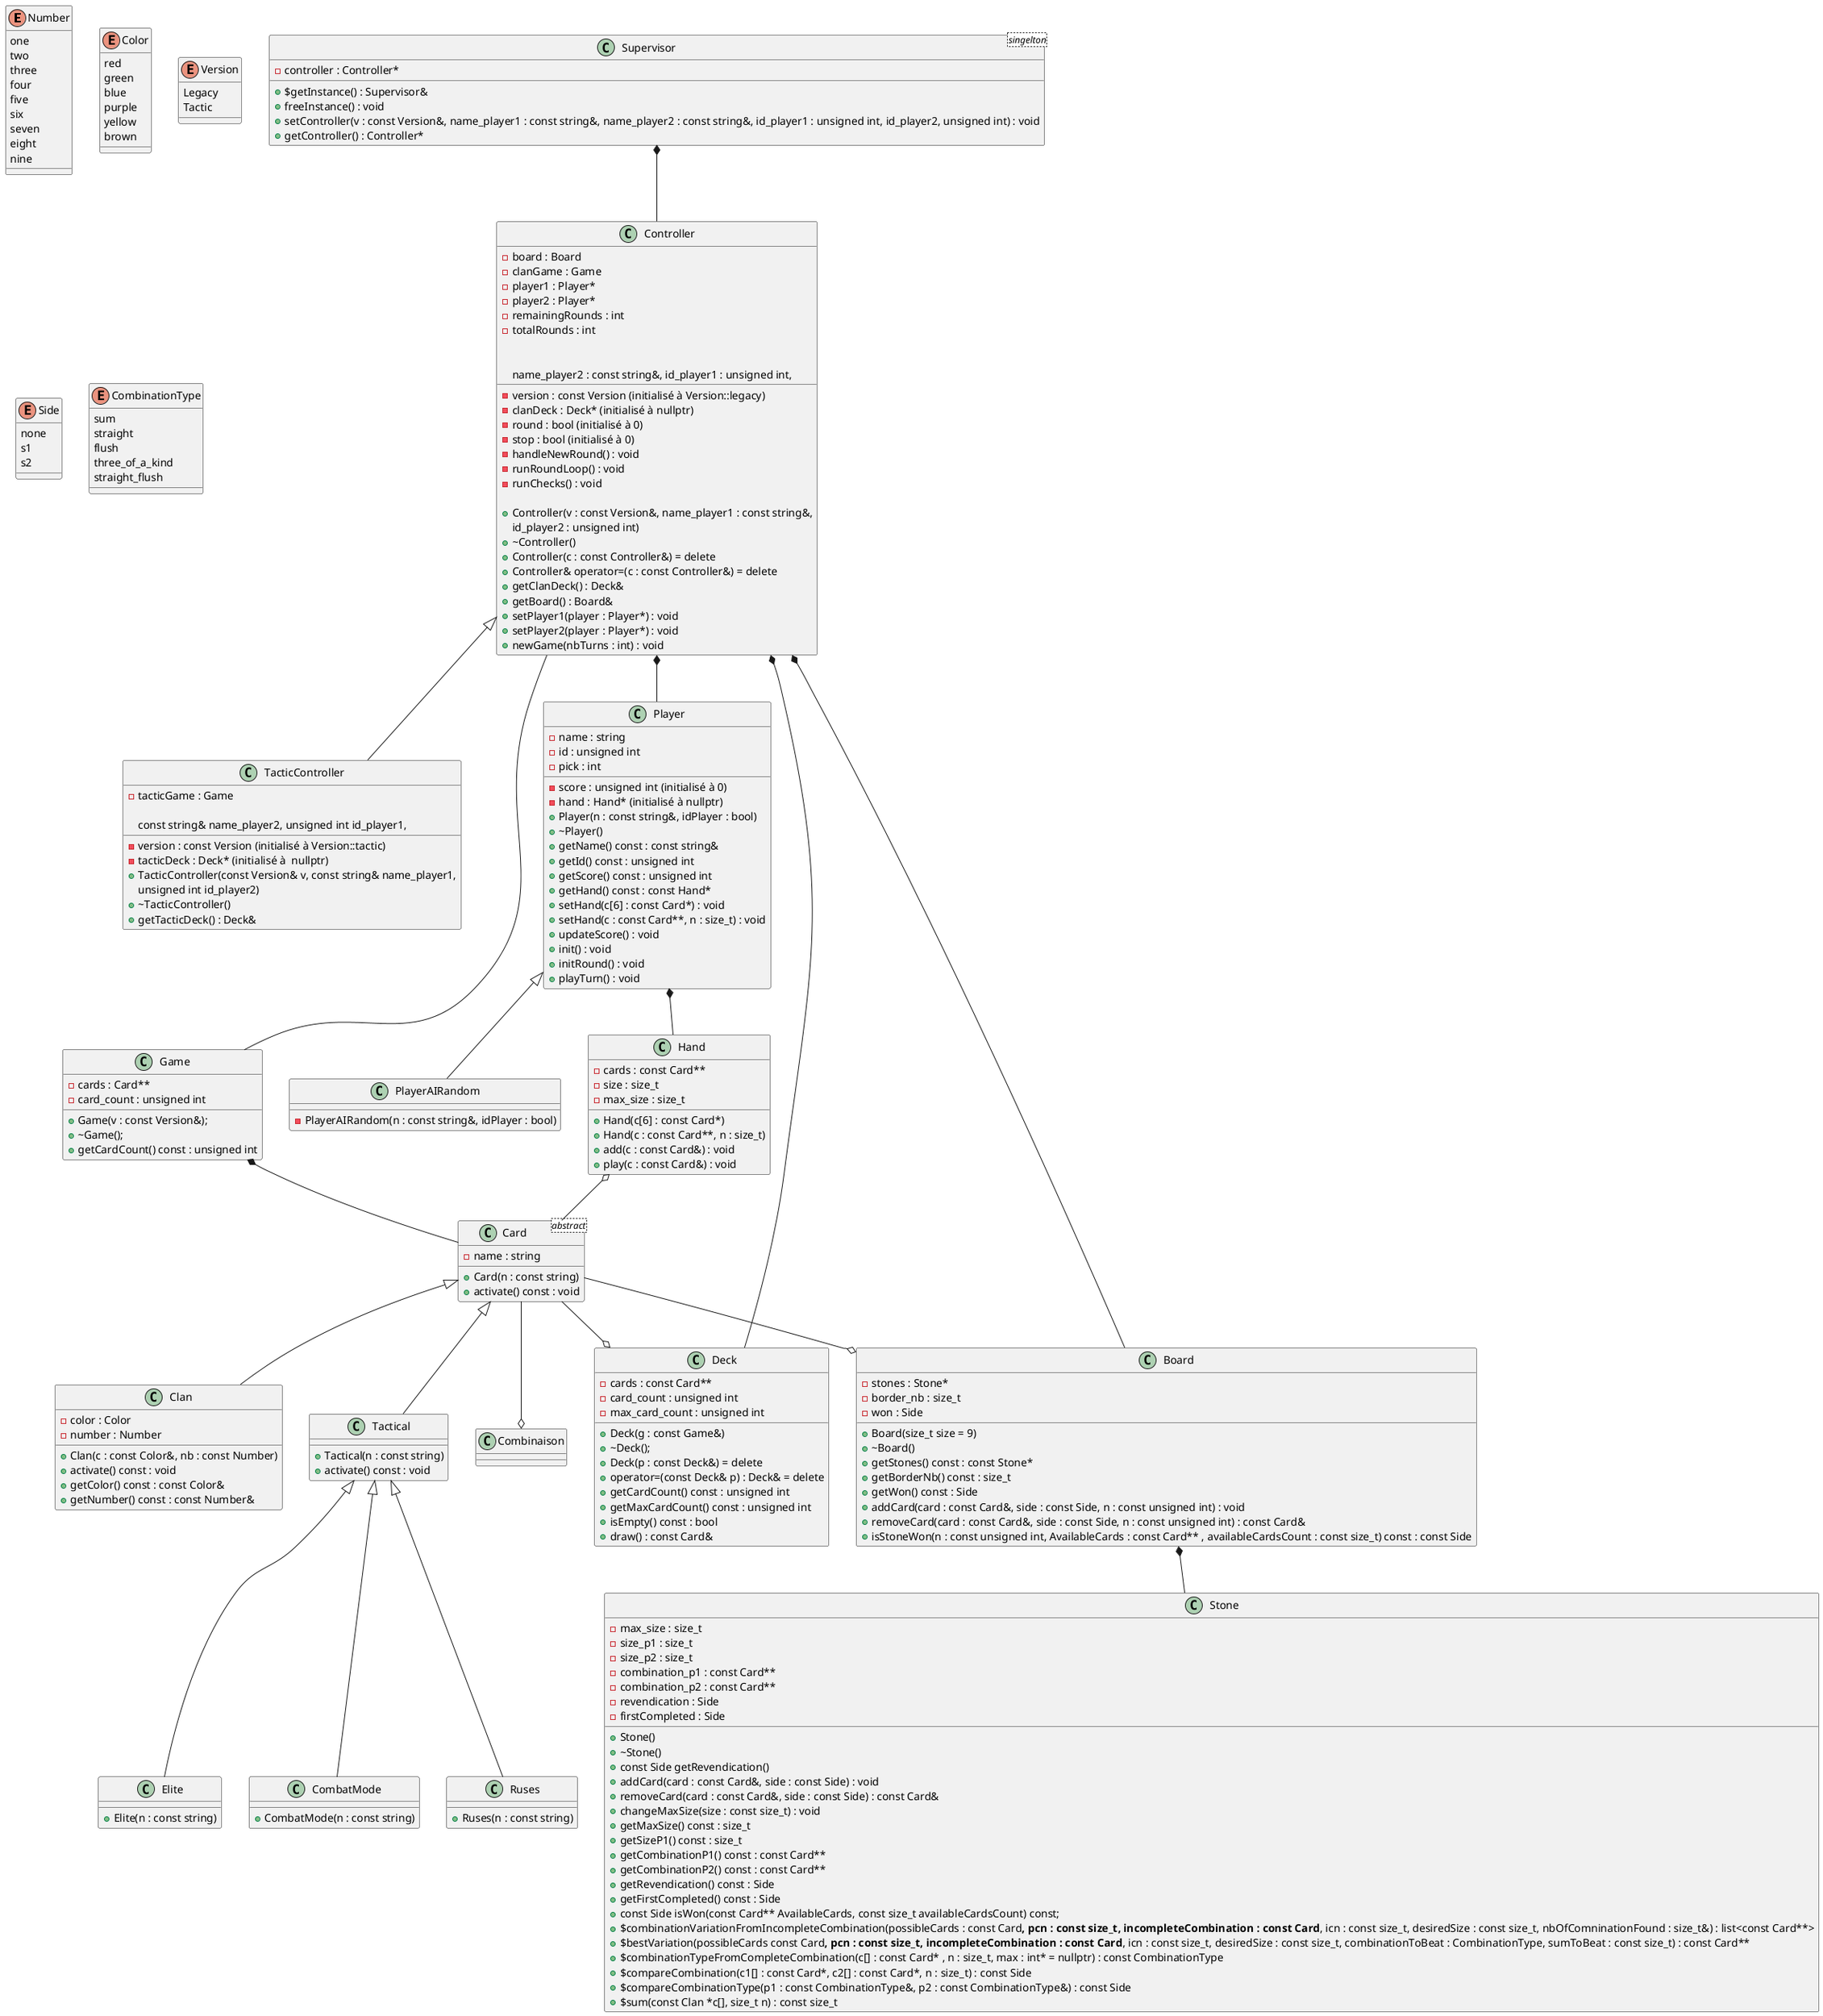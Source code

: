 @startuml Hello

''' ENUMERATIONS '''
enum Number {
    one 
    two
    three
    four
    five
    six
    seven
    eight
    nine
}

enum Color {
    red
    green
    blue
    purple
    yellow
    brown
}

enum Version {
    Legacy
    Tactic
}

enum Side {
    none
    s1
    s2
}

enum CombinationType {
	sum
	straight
	flush
	three_of_a_kind
	straight_flush
}


''' CLASSES '''
class Supervisor <singelton> {
    - controller : Controller* 

    + $getInstance() : Supervisor& 
    + freeInstance() : void
    + setController(v : const Version&, name_player1 : const string&, name_player2 : const string&, id_player1 : unsigned int, id_player2, unsigned int) : void
    + getController() : Controller*
}

class Controller {
    - version : const Version (initialisé à Version::legacy)
	- clanDeck : Deck* (initialisé à nullptr)
	- board : Board
	- clanGame : Game
	- player1 : Player*
	- player2 : Player*
	- round : bool (initialisé à 0)
    - stop : bool (initialisé à 0)
    - remainingRounds : int
    - totalRounds : int

    - handleNewRound() : void
    - runRoundLoop() : void
    - runChecks() : void

    + Controller(v : const Version&, name_player1 : const string&,
        name_player2 : const string&, id_player1 : unsigned int,
        id_player2 : unsigned int)
    + ~Controller()
    + Controller(c : const Controller&) = delete
	+ Controller& operator=(c : const Controller&) = delete
    + getClanDeck() : Deck&
  	+ getBoard() : Board&
    + setPlayer1(player : Player*) : void
    + setPlayer2(player : Player*) : void
    + newGame(nbTurns : int) : void
}

class TacticController {
    - version : const Version (initialisé à Version::tactic)
	- tacticDeck : Deck* (initialisé à  nullptr)
	- tacticGame : Game

    + TacticController(const Version& v, const string& name_player1,
        const string& name_player2, unsigned int id_player1,
        unsigned int id_player2)
    + ~TacticController()
    + getTacticDeck() : Deck&
}

class Player {
    - name : string
    - id : unsigned int
    - score : unsigned int (initialisé à 0)
    - hand : Hand* (initialisé à nullptr)
    - pick : int

    + Player(n : const string&, idPlayer : bool)
    + ~Player()
    + getName() const : const string& 
    + getId() const : unsigned int
    + getScore() const : unsigned int
    + getHand() const : const Hand*
    + setHand(c[6] : const Card*) : void
    + setHand(c : const Card**, n : size_t) : void
    + updateScore() : void
    + init() : void
    + initRound() : void
    + playTurn() : void
}

class PlayerAIRandom {
    - PlayerAIRandom(n : const string&, idPlayer : bool)
}

class Card <abstract> {
    - name : string

    + Card(n : const string)
    + activate() const : void
}

class Clan {
    - color : Color
	- number : Number

    + Clan(c : const Color&, nb : const Number)
    + activate() const : void
    + getColor() const : const Color&
    + getNumber() const : const Number&
}

class Tactical {
    + Tactical(n : const string)
    + activate() const : void
}

class Elite {
    + Elite(n : const string)
}

class CombatMode {
    + CombatMode(n : const string)
}

class Ruses {
    + Ruses(n : const string)
}

class Hand {
	- cards : const Card**
	- size : size_t
	- max_size : size_t

    + Hand(c[6] : const Card*)
    + Hand(c : const Card**, n : size_t)
    + add(c : const Card&) : void
    + play(c : const Card&) : void
}

class Game {
    - cards : Card**
    - card_count : unsigned int

    + Game(v : const Version&);
	+ ~Game();
	+ getCardCount() const : unsigned int
}

class Deck {
    - cards : const Card**
    - card_count : unsigned int
	- max_card_count : unsigned int

    + Deck(g : const Game&)
    + ~Deck();
	+ Deck(p : const Deck&) = delete
	+ operator=(const Deck& p) : Deck& = delete
	+ getCardCount() const : unsigned int
    + getMaxCardCount() const : unsigned int
    + isEmpty() const : bool
    + draw() : const Card&
}

class Stone {
    - max_size : size_t
	- size_p1 : size_t
	- size_p2 : size_t
	- combination_p1 : const Card**
	- combination_p2 : const Card**
	- revendication : Side
	- firstCompleted : Side

    + Stone()
    + ~Stone()
    + const Side getRevendication()
    + addCard(card : const Card&, side : const Side) : void 
    + removeCard(card : const Card&, side : const Side) : const Card& 
	+ changeMaxSize(size : const size_t) : void
    + getMaxSize() const : size_t
    + getSizeP1() const : size_t
    + getCombinationP1() const : const Card**
    + getCombinationP2() const : const Card**
    + getRevendication() const : Side
    + getFirstCompleted() const : Side
    + const Side isWon(const Card** AvailableCards, const size_t availableCardsCount) const;
	+ $combinationVariationFromIncompleteCombination(possibleCards : const Card**, pcn : const size_t, incompleteCombination : const Card**, icn : const size_t, desiredSize : const size_t, nbOfComninationFound : size_t&) : list<const Card**> 
    + $bestVariation(possibleCards const Card**, pcn : const size_t, incompleteCombination : const Card**, icn : const size_t, desiredSize : const size_t, combinationToBeat : CombinationType, sumToBeat : const size_t) : const Card**
    + $combinationTypeFromCompleteCombination(c[] : const Card* , n : size_t, max : int* = nullptr) : const CombinationType
    + $compareCombination(c1[] : const Card*, c2[] : const Card*, n : size_t) : const Side
    + $compareCombinationType(p1 : const CombinationType&, p2 : const CombinationType&) : const Side
    + $sum(const Clan *c[], size_t n) : const size_t
}

class Board {
    - stones : Stone*
	- border_nb : size_t
    - won : Side

    + Board(size_t size = 9)
    + ~Board()
    + getStones() const : const Stone*
    + getBorderNb() const : size_t
    + getWon() const : Side
    + addCard(card : const Card&, side : const Side, n : const unsigned int) : void
    + removeCard(card : const Card&, side : const Side, n : const unsigned int) : const Card&
    + isStoneWon(n : const unsigned int, AvailableCards : const Card** , availableCardsCount : const size_t) const : const Side
}


''' HERITAGES '''
Controller <|-- TacticController

Player <|-- PlayerAIRandom

Card <|-- Clan
Card <|-- Tactical

Tactical <|-- Elite
Tactical <|-- CombatMode
Tactical <|-- Ruses


''' RELATIONS '''
Supervisor *-- Controller

Controller *-- Board
Controller *-- Deck
Controller *-- Player
Controller -- Game

Game *-- Card
Board *-- Stone

Card --o Deck
Card --o Board
Card --o Combinaison

Player *-- Hand

Hand o-- Card

@enduml